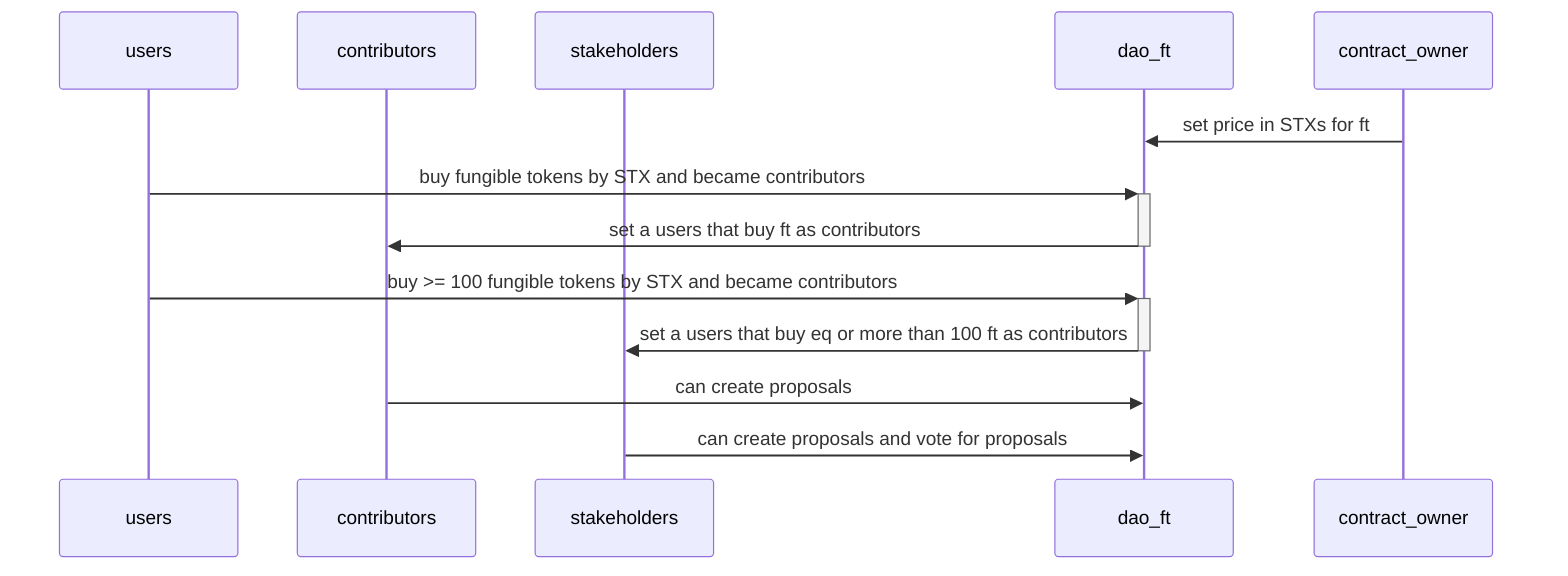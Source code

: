 sequenceDiagram
  participant users
  participant contributors
  participant stakeholders
  participant dao_ft
  participant contract_owner
  
  contract_owner ->> dao_ft: set price in STXs for ft
  users ->>+ dao_ft: buy fungible tokens by STX and became contributors
  dao_ft ->>- contributors: set a users that buy ft as contributors
  users ->>+ dao_ft: buy >= 100 fungible tokens by STX and became contributors
  dao_ft ->>- stakeholders: set a users that buy eq or more than 100 ft as contributors
  contributors ->> dao_ft: can create proposals
  stakeholders ->> dao_ft: can create proposals and vote for proposals